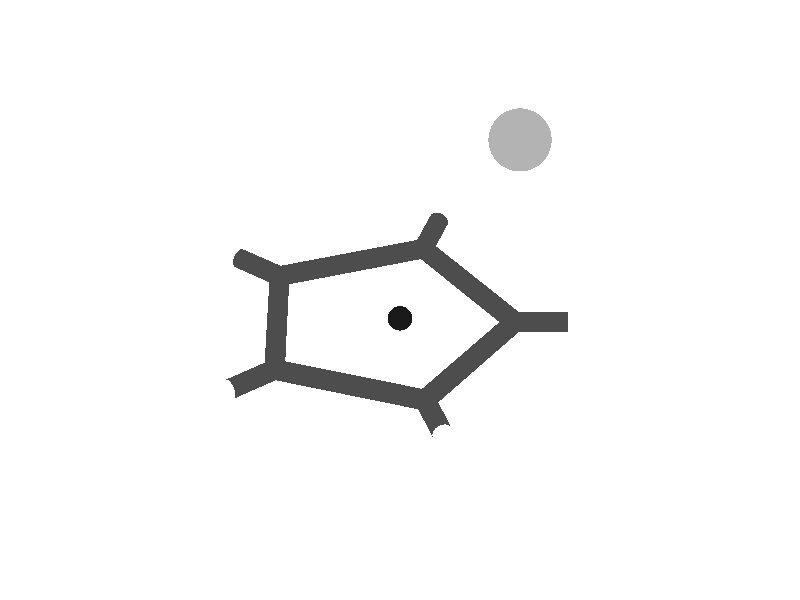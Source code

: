 camera {
 location <0.0, 3.0, 4.0>
 look_at <0.0, 0.0, 0.0>
 angle 15
}
 background { rgb <1,1,1> }
 light_source { <0, 0, 9> color rgb<.6, .6, .6> shadowless}
 light_source { <0, 9, 0> color rgb<.6, .6, .6> shadowless}
 light_source { <9, 0, 0> color rgb<.6, .6, .6> shadowless}
 #declare MeshGold = texture {
 pigment { color rgb<0.96, 0.82, 0.65> }
 finish { ambient 0.4 diffuse 0.4 specular 0.9}
 }
 #declare MeshRed = texture {
 pigment { color rgb<0.8, 0.2, 0.2> }
 finish { ambient 0.2 diffuse 0.6 specular 0.9}
 }
 #declare MeshBlue = texture {
 pigment { color rgb<0.2, 0.2, 0.8> }
 finish { ambient 0.2 diffuse 0.6 specular 0.9}
 }
 #declare BSAMBI = 0.2;
 #declare BSDIFF = 0.8;
 #declare BSSPEC = 0.8;
#declare colorA = 
 texture { 
 pigment { rgb<  0.1000  0.1000  0.1000 >}
 finish {ambient BSAMBI diffuse BSDIFF specular BSSPEC}
 }
#declare colorB = 
 texture { 
 pigment { rgb<  1.0000  0.6235  0.0353 >}
 finish {ambient BSAMBI diffuse BSDIFF specular BSSPEC}
 }
#declare colorC = 
 texture { 
 pigment { rgb<  0.0000  1.0000  0.0000 >}
 finish {ambient BSAMBI diffuse BSDIFF specular BSSPEC}
 }
#declare colorD = 
 texture { 
 pigment { rgb<  0.3059  1.0000  0.7333 >}
 finish {ambient BSAMBI diffuse BSDIFF specular BSSPEC}
 }
#declare colorE = 
 texture { 
 pigment { rgb<  0.0000  1.0000  1.0000 >}
 finish {ambient BSAMBI diffuse BSDIFF specular BSSPEC}
 }
#declare colorF = 
 texture { 
 pigment { rgb<  1.0000  0.7490  0.0000 >}
 finish {ambient BSAMBI diffuse BSDIFF specular BSSPEC}
 }
#declare colorG = 
 texture { 
 pigment { rgb<  0.5176  0.7569  0.8392 >}
 finish {ambient BSAMBI diffuse BSDIFF specular BSSPEC}
 }
#declare colorH = 
 texture { 
 pigment { rgb<  0.4510  0.4510  0.4510 >}
 finish {ambient BSAMBI diffuse BSDIFF specular BSSPEC}
 }
#declare colorI = 
 texture { 
 pigment { rgb<  0.7000  0.7000  0.7000 >}
 finish {ambient BSAMBI diffuse BSDIFF specular BSSPEC}
 }
#declare colorJ = 
 texture { 
 pigment { rgb<  0.0627  0.6902  0.0627 >}
 finish {ambient BSAMBI diffuse BSDIFF specular BSSPEC}
 }
#declare colorK = 
 texture { 
 pigment { rgb<  0.9373  0.7922  0.5490 >}
 finish {ambient BSAMBI diffuse BSDIFF specular BSSPEC}
 }
#declare colorL = 
 texture { 
 pigment { rgb<  1.0000  0.4784  0.0000 >}
 finish {ambient BSAMBI diffuse BSDIFF specular BSSPEC}
 }
#declare colorM = 
 texture { 
 pigment { rgb<  0.9020  0.8392  0.3608 >}
 finish {ambient BSAMBI diffuse BSDIFF specular BSSPEC}
 }
#declare colorN = 
 texture { 
 pigment { rgb<  0.3000  0.3000  0.3000 >}
 finish {ambient BSAMBI diffuse BSDIFF specular BSSPEC}
 }
#declare colorO = 
 texture { 
 pigment { rgb<  1.0000  1.0000  1.0000 >}
 finish {ambient BSAMBI diffuse BSDIFF specular BSSPEC}
 }
 # declare molecule = union { 
sphere { 
<     0.20335,    -0.04535,    -0.12796>,      0.01669
 texture { colorN }
 }
 cylinder {
<     0.20335,    -0.04535,    -0.12796>, <     0.20335,    -0.04535,     0.12796>,      0.01669
 texture { colorN }
 }
 cylinder {
<     0.20335,    -0.04535,    -0.12796>, <    -0.04004,    -0.04535,    -0.20704>,      0.01669
 texture { colorN }
 }
 cylinder {
<     0.20335,    -0.04535,    -0.12796>, <     0.27380,    -0.04535,    -0.17914>,      0.01669
 texture { colorN }
 }
sphere { 
<     0.20335,    -0.04535,     0.12796>,      0.01669
 texture { colorN }
 }
 cylinder {
<     0.20335,    -0.04535,     0.12796>, <    -0.04004,    -0.04535,     0.20704>,      0.01669
 texture { colorN }
 }
 cylinder {
<     0.20335,    -0.04535,     0.12796>, <     0.27380,    -0.04535,     0.17914>,      0.01669
 texture { colorN }
 }
sphere { 
<    -0.04004,    -0.04535,     0.20704>,      0.01669
 texture { colorN }
 }
 cylinder {
<    -0.04004,    -0.04535,     0.20704>, <    -0.19047,    -0.04535,     0.00000>,      0.01669
 texture { colorN }
 }
 cylinder {
<    -0.04004,    -0.04535,     0.20704>, <    -0.06695,    -0.04535,     0.28986>,      0.01669
 texture { colorN }
 }
sphere { 
<    -0.04004,    -0.04535,    -0.20704>,      0.01669
 texture { colorN }
 }
 cylinder {
<    -0.04004,    -0.04535,    -0.20704>, <    -0.19047,    -0.04535,     0.00000>,      0.01669
 texture { colorN }
 }
 cylinder {
<    -0.04004,    -0.04535,    -0.20704>, <    -0.06695,    -0.04535,    -0.28986>,      0.01669
 texture { colorN }
 }
sphere { 
<    -0.19047,    -0.04535,     0.00000>,      0.01669
 texture { colorN }
 }
 cylinder {
<    -0.19047,    -0.04535,     0.00000>, <    -0.27754,    -0.04535,     0.00000>,      0.01669
 texture { colorN }
 }
sphere { 
<     0.34425,    -0.04535,    -0.23032>,      0.01669
 texture { colorO }
 }
 cylinder {
<     0.34425,    -0.04535,    -0.23032>, <     0.27380,    -0.04535,    -0.17914>,      0.01669
 texture { colorO }
 }
sphere { 
<     0.34425,    -0.04535,     0.23032>,      0.01669
 texture { colorO }
 }
 cylinder {
<     0.34425,    -0.04535,     0.23032>, <     0.27380,    -0.04535,     0.17914>,      0.01669
 texture { colorO }
 }
sphere { 
<    -0.09386,    -0.04535,     0.37267>,      0.01669
 texture { colorO }
 }
 cylinder {
<    -0.09386,    -0.04535,     0.37267>, <    -0.06695,    -0.04535,     0.28986>,      0.01669
 texture { colorO }
 }
sphere { 
<    -0.09386,    -0.04535,    -0.37267>,      0.01669
 texture { colorO }
 }
 cylinder {
<    -0.09386,    -0.04535,    -0.37267>, <    -0.06695,    -0.04535,    -0.28986>,      0.01669
 texture { colorO }
 }
sphere { 
<    -0.36462,    -0.04535,     0.00000>,      0.01669
 texture { colorO }
 }
 cylinder {
<    -0.36462,    -0.04535,     0.00000>, <    -0.27754,    -0.04535,     0.00000>,      0.01669
 texture { colorO }
 }
sphere { 
<    -0.19,     0.31747,     0.00000>,      0.05
 texture { colorI }
 }
sphere { 
<     0.00,     0.00000,     0.05000>,      0.02
 texture { colorA }
 }
 }
 object {molecule}
